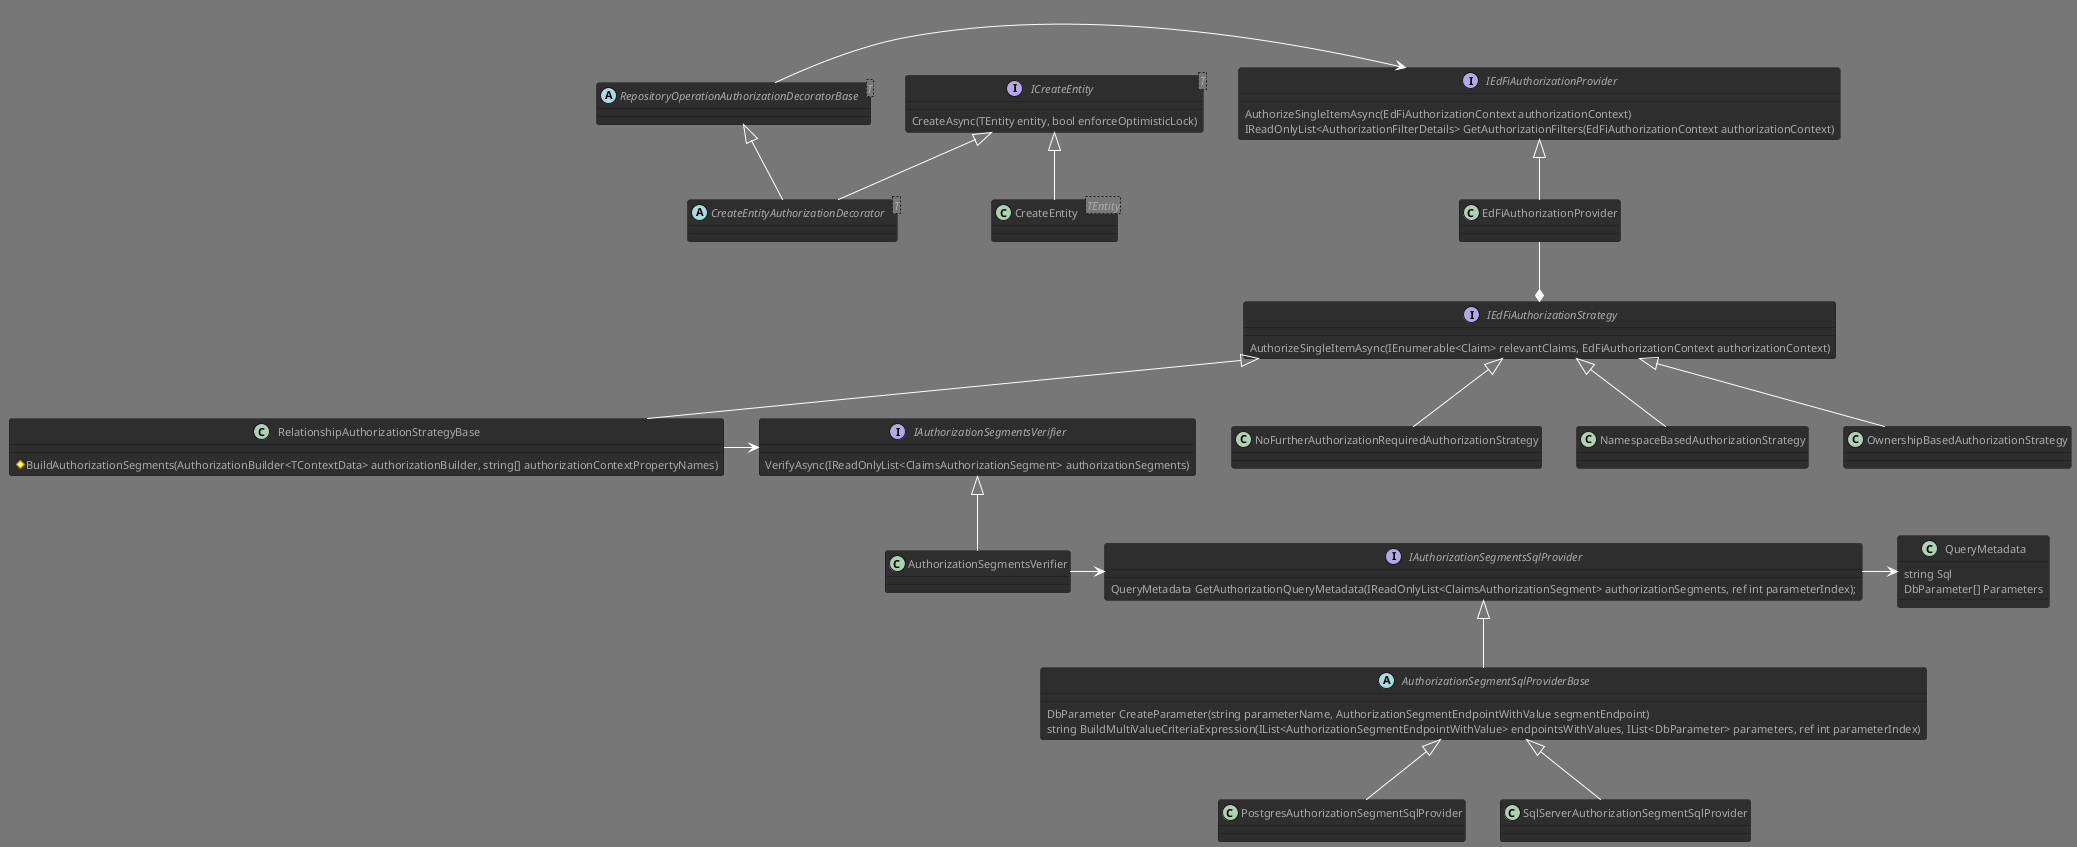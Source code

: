 @startuml
!theme reddress-darkblue

interface IAuthorizationSegmentsVerifier
{
  VerifyAsync(IReadOnlyList<ClaimsAuthorizationSegment> authorizationSegments)
}

class AuthorizationSegmentsVerifier extends IAuthorizationSegmentsVerifier

class QueryMetadata
{
  string Sql
  DbParameter[] Parameters 
}

interface IAuthorizationSegmentsSqlProvider
{
  QueryMetadata GetAuthorizationQueryMetadata(IReadOnlyList<ClaimsAuthorizationSegment> authorizationSegments, ref int parameterIndex);
}

IAuthorizationSegmentsSqlProvider -> QueryMetadata

AuthorizationSegmentsVerifier -> IAuthorizationSegmentsSqlProvider

abstract class AuthorizationSegmentSqlProviderBase extends IAuthorizationSegmentsSqlProvider
{
  DbParameter CreateParameter(string parameterName, AuthorizationSegmentEndpointWithValue segmentEndpoint)
  string BuildMultiValueCriteriaExpression(IList<AuthorizationSegmentEndpointWithValue> endpointsWithValues, IList<DbParameter> parameters, ref int parameterIndex)
}

class PostgresAuthorizationSegmentSqlProvider extends AuthorizationSegmentSqlProviderBase
class SqlServerAuthorizationSegmentSqlProvider extends AuthorizationSegmentSqlProviderBase

interface IEdFiAuthorizationStrategy
{
  AuthorizeSingleItemAsync(IEnumerable<Claim> relevantClaims, EdFiAuthorizationContext authorizationContext)
}
class NamespaceBasedAuthorizationStrategy extends IEdFiAuthorizationStrategy
class OwnershipBasedAuthorizationStrategy extends IEdFiAuthorizationStrategy
class NoFurtherAuthorizationRequiredAuthorizationStrategy extends IEdFiAuthorizationStrategy

class RelationshipAuthorizationStrategyBase extends IEdFiAuthorizationStrategy
{
  'AuthorizeSingleItemAsync(IEnumerable<Claim> relevantClaims, EdFiAuthorizationContext authorizationContext)
  # BuildAuthorizationSegments(AuthorizationBuilder<TContextData> authorizationBuilder, string[] authorizationContextPropertyNames)
}

RelationshipAuthorizationStrategyBase -> IAuthorizationSegmentsVerifier

'class RelationshipsWithEdOrgsAndPeople extends RelationshipAuthorizationStrategyBase
'{
'
'}
'
'class RelationshipsWithEdOrgsOnly extends RelationshipAuthorizationStrategyBase
'{
'  void BuildAuthorizationSegments(AuthorizationBuilder<TContextData> authorizationBuilder, string[] authorizationContextPropertyNames)
'}

'class RelationshipsWithEdOrgsAndPeopleAuthorizationStrategy extends RelationshipAuthorizationStrategyBase
'class RelationshipsWithEdOrgsOnlyAuthorizationStrategy extends RelationshipAuthorizationStrategyBase

interface IEdFiAuthorizationProvider
{
  AuthorizeSingleItemAsync(EdFiAuthorizationContext authorizationContext)
  IReadOnlyList<AuthorizationFilterDetails> GetAuthorizationFilters(EdFiAuthorizationContext authorizationContext)
}

class EdFiAuthorizationProvider extends IEdFiAuthorizationProvider

EdFiAuthorizationProvider --* IEdFiAuthorizationStrategy

abstract class RepositoryOperationAuthorizationDecoratorBase<T>
RepositoryOperationAuthorizationDecoratorBase -> IEdFiAuthorizationProvider

interface ICreateEntity<T>
{
  CreateAsync(TEntity entity, bool enforceOptimisticLock)
}

abstract class CreateEntityAuthorizationDecorator<T> extends RepositoryOperationAuthorizationDecoratorBase, ICreateEntity

'CreateEntityAuthorizationDecorator --> ICreateEntity 

class CreateEntity<TEntity> extends ICreateEntity

@enduml
